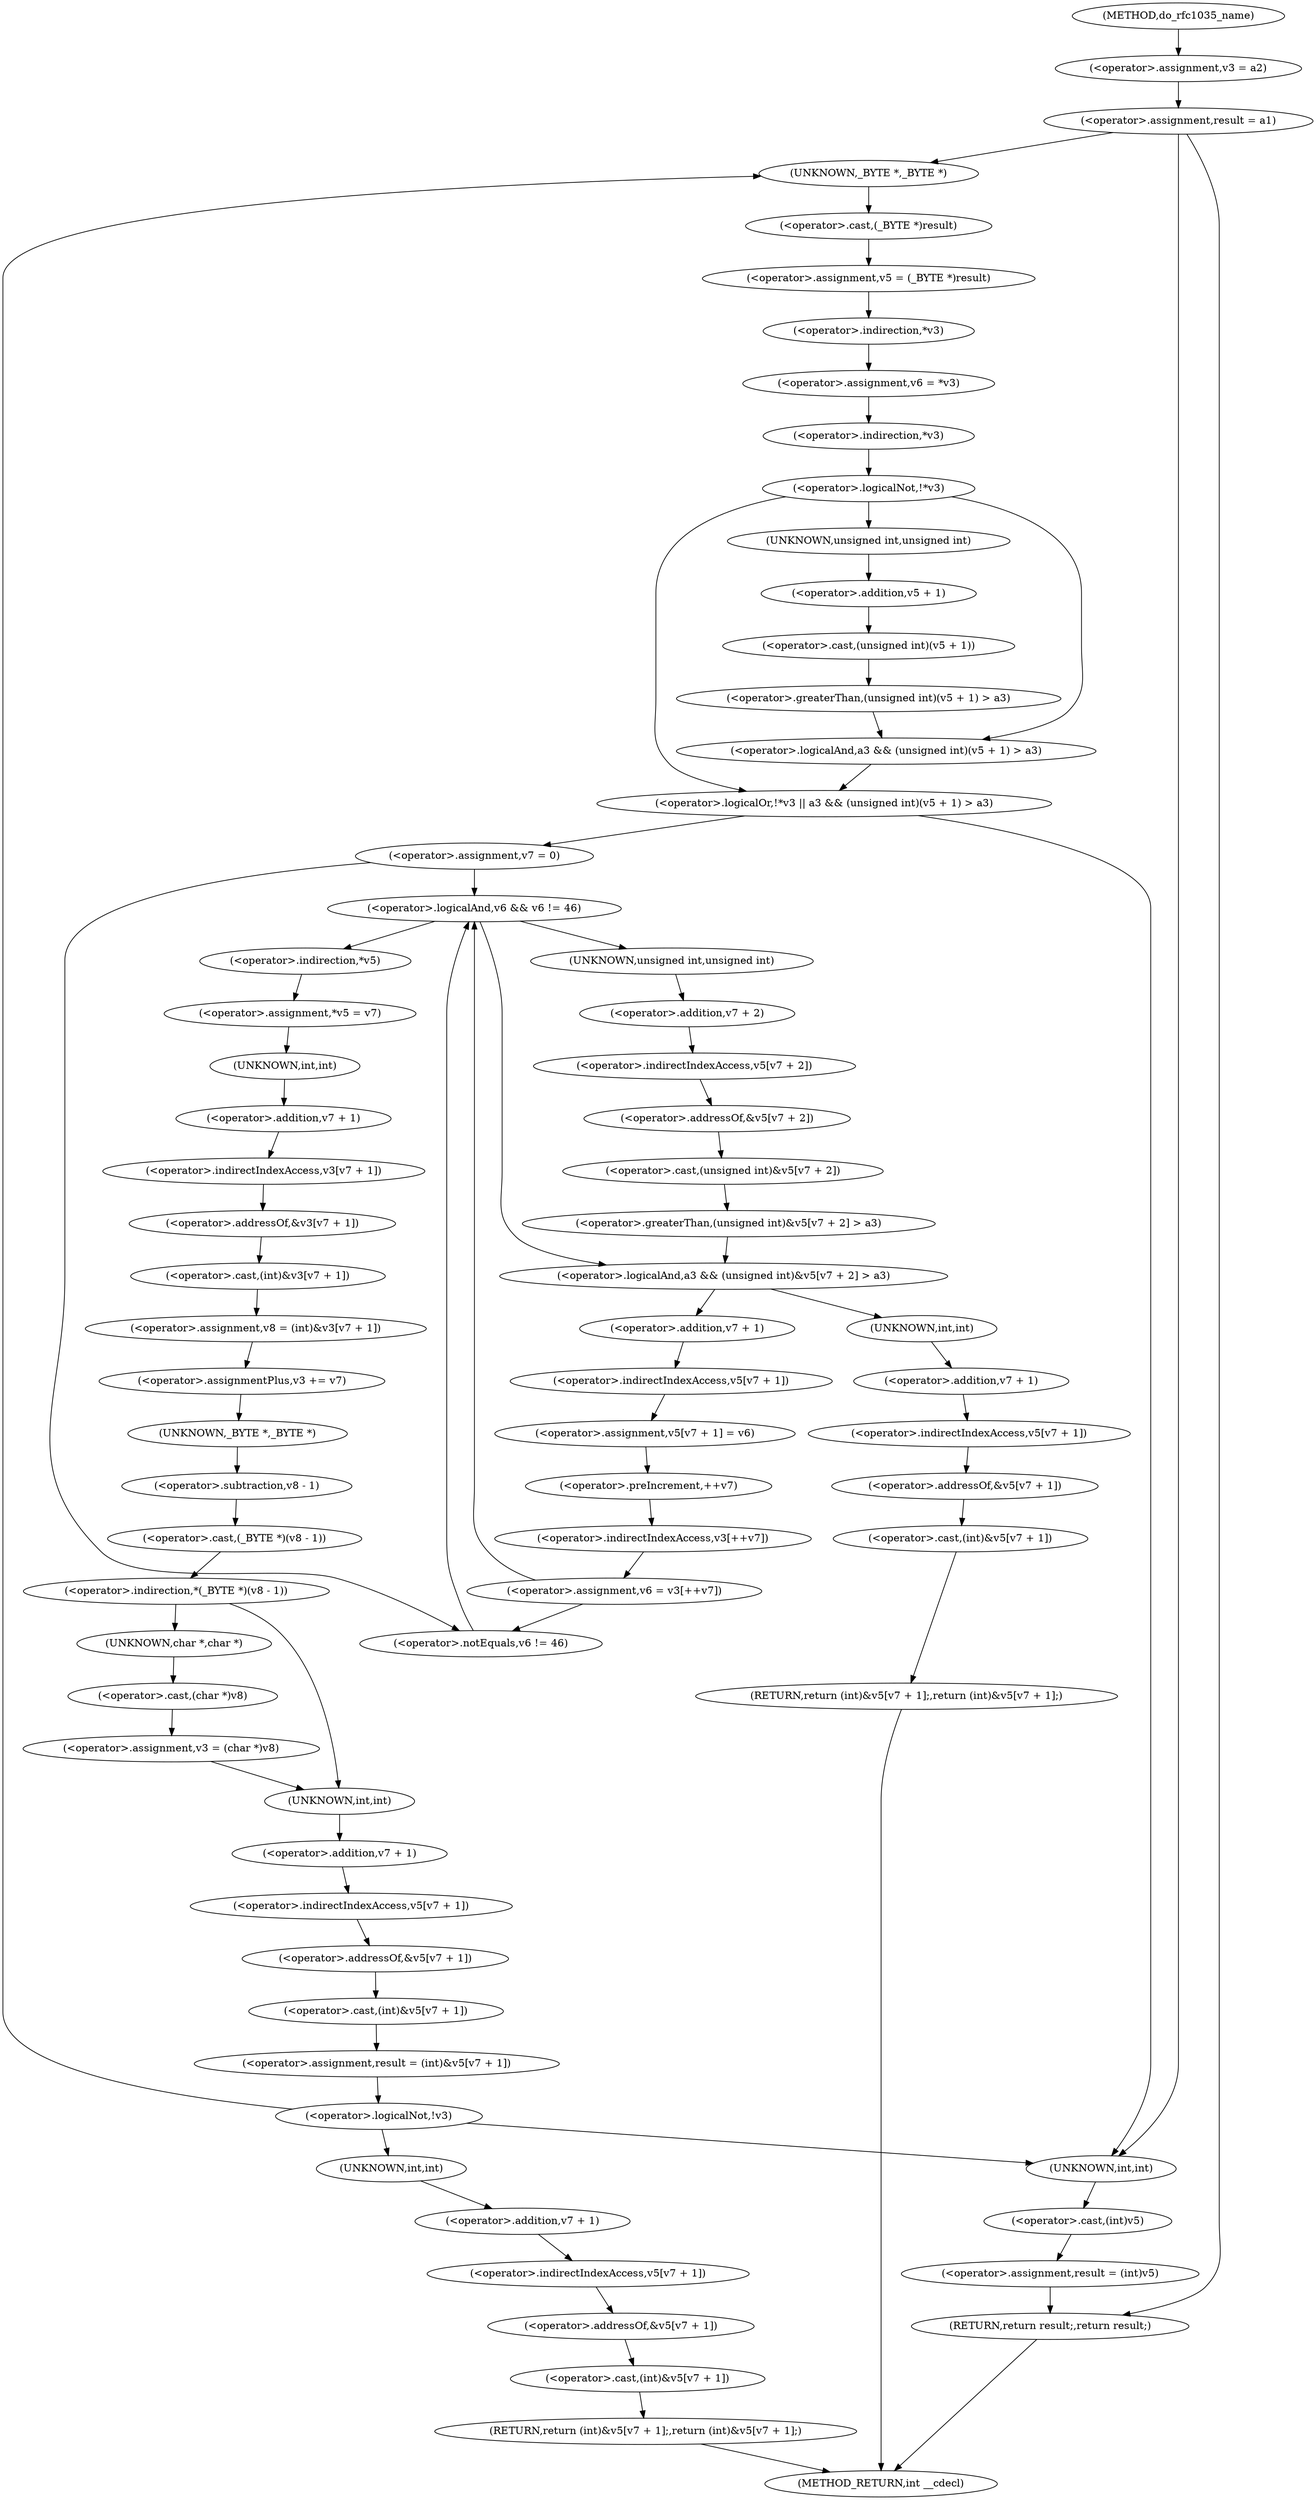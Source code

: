 digraph do_rfc1035_name {  
"1000118" [label = "(<operator>.assignment,v3 = a2)" ]
"1000121" [label = "(<operator>.assignment,result = a1)" ]
"1000130" [label = "(<operator>.assignment,v5 = (_BYTE *)result)" ]
"1000132" [label = "(<operator>.cast,(_BYTE *)result)" ]
"1000133" [label = "(UNKNOWN,_BYTE *,_BYTE *)" ]
"1000135" [label = "(<operator>.assignment,v6 = *v3)" ]
"1000137" [label = "(<operator>.indirection,*v3)" ]
"1000140" [label = "(<operator>.logicalOr,!*v3 || a3 && (unsigned int)(v5 + 1) > a3)" ]
"1000141" [label = "(<operator>.logicalNot,!*v3)" ]
"1000142" [label = "(<operator>.indirection,*v3)" ]
"1000144" [label = "(<operator>.logicalAnd,a3 && (unsigned int)(v5 + 1) > a3)" ]
"1000146" [label = "(<operator>.greaterThan,(unsigned int)(v5 + 1) > a3)" ]
"1000147" [label = "(<operator>.cast,(unsigned int)(v5 + 1))" ]
"1000148" [label = "(UNKNOWN,unsigned int,unsigned int)" ]
"1000149" [label = "(<operator>.addition,v5 + 1)" ]
"1000154" [label = "(<operator>.assignment,v7 = 0)" ]
"1000158" [label = "(<operator>.logicalAnd,v6 && v6 != 46)" ]
"1000160" [label = "(<operator>.notEquals,v6 != 46)" ]
"1000165" [label = "(<operator>.logicalAnd,a3 && (unsigned int)&v5[v7 + 2] > a3)" ]
"1000167" [label = "(<operator>.greaterThan,(unsigned int)&v5[v7 + 2] > a3)" ]
"1000168" [label = "(<operator>.cast,(unsigned int)&v5[v7 + 2])" ]
"1000169" [label = "(UNKNOWN,unsigned int,unsigned int)" ]
"1000170" [label = "(<operator>.addressOf,&v5[v7 + 2])" ]
"1000171" [label = "(<operator>.indirectIndexAccess,v5[v7 + 2])" ]
"1000173" [label = "(<operator>.addition,v7 + 2)" ]
"1000177" [label = "(RETURN,return (int)&v5[v7 + 1];,return (int)&v5[v7 + 1];)" ]
"1000178" [label = "(<operator>.cast,(int)&v5[v7 + 1])" ]
"1000179" [label = "(UNKNOWN,int,int)" ]
"1000180" [label = "(<operator>.addressOf,&v5[v7 + 1])" ]
"1000181" [label = "(<operator>.indirectIndexAccess,v5[v7 + 1])" ]
"1000183" [label = "(<operator>.addition,v7 + 1)" ]
"1000186" [label = "(<operator>.assignment,v5[v7 + 1] = v6)" ]
"1000187" [label = "(<operator>.indirectIndexAccess,v5[v7 + 1])" ]
"1000189" [label = "(<operator>.addition,v7 + 1)" ]
"1000193" [label = "(<operator>.assignment,v6 = v3[++v7])" ]
"1000195" [label = "(<operator>.indirectIndexAccess,v3[++v7])" ]
"1000197" [label = "(<operator>.preIncrement,++v7)" ]
"1000199" [label = "(<operator>.assignment,*v5 = v7)" ]
"1000200" [label = "(<operator>.indirection,*v5)" ]
"1000203" [label = "(<operator>.assignment,v8 = (int)&v3[v7 + 1])" ]
"1000205" [label = "(<operator>.cast,(int)&v3[v7 + 1])" ]
"1000206" [label = "(UNKNOWN,int,int)" ]
"1000207" [label = "(<operator>.addressOf,&v3[v7 + 1])" ]
"1000208" [label = "(<operator>.indirectIndexAccess,v3[v7 + 1])" ]
"1000210" [label = "(<operator>.addition,v7 + 1)" ]
"1000213" [label = "(<operator>.assignmentPlus,v3 += v7)" ]
"1000217" [label = "(<operator>.indirection,*(_BYTE *)(v8 - 1))" ]
"1000218" [label = "(<operator>.cast,(_BYTE *)(v8 - 1))" ]
"1000219" [label = "(UNKNOWN,_BYTE *,_BYTE *)" ]
"1000220" [label = "(<operator>.subtraction,v8 - 1)" ]
"1000223" [label = "(<operator>.assignment,v3 = (char *)v8)" ]
"1000225" [label = "(<operator>.cast,(char *)v8)" ]
"1000226" [label = "(UNKNOWN,char *,char *)" ]
"1000228" [label = "(<operator>.assignment,result = (int)&v5[v7 + 1])" ]
"1000230" [label = "(<operator>.cast,(int)&v5[v7 + 1])" ]
"1000231" [label = "(UNKNOWN,int,int)" ]
"1000232" [label = "(<operator>.addressOf,&v5[v7 + 1])" ]
"1000233" [label = "(<operator>.indirectIndexAccess,v5[v7 + 1])" ]
"1000235" [label = "(<operator>.addition,v7 + 1)" ]
"1000239" [label = "(<operator>.logicalNot,!v3)" ]
"1000241" [label = "(RETURN,return (int)&v5[v7 + 1];,return (int)&v5[v7 + 1];)" ]
"1000242" [label = "(<operator>.cast,(int)&v5[v7 + 1])" ]
"1000243" [label = "(UNKNOWN,int,int)" ]
"1000244" [label = "(<operator>.addressOf,&v5[v7 + 1])" ]
"1000245" [label = "(<operator>.indirectIndexAccess,v5[v7 + 1])" ]
"1000247" [label = "(<operator>.addition,v7 + 1)" ]
"1000250" [label = "(<operator>.assignment,result = (int)v5)" ]
"1000252" [label = "(<operator>.cast,(int)v5)" ]
"1000253" [label = "(UNKNOWN,int,int)" ]
"1000255" [label = "(RETURN,return result;,return result;)" ]
"1000107" [label = "(METHOD,do_rfc1035_name)" ]
"1000257" [label = "(METHOD_RETURN,int __cdecl)" ]
  "1000118" -> "1000121" 
  "1000121" -> "1000133" 
  "1000121" -> "1000253" 
  "1000121" -> "1000255" 
  "1000130" -> "1000137" 
  "1000132" -> "1000130" 
  "1000133" -> "1000132" 
  "1000135" -> "1000142" 
  "1000137" -> "1000135" 
  "1000140" -> "1000253" 
  "1000140" -> "1000154" 
  "1000141" -> "1000140" 
  "1000141" -> "1000148" 
  "1000141" -> "1000144" 
  "1000142" -> "1000141" 
  "1000144" -> "1000140" 
  "1000146" -> "1000144" 
  "1000147" -> "1000146" 
  "1000148" -> "1000149" 
  "1000149" -> "1000147" 
  "1000154" -> "1000158" 
  "1000154" -> "1000160" 
  "1000158" -> "1000169" 
  "1000158" -> "1000165" 
  "1000158" -> "1000200" 
  "1000160" -> "1000158" 
  "1000165" -> "1000179" 
  "1000165" -> "1000189" 
  "1000167" -> "1000165" 
  "1000168" -> "1000167" 
  "1000169" -> "1000173" 
  "1000170" -> "1000168" 
  "1000171" -> "1000170" 
  "1000173" -> "1000171" 
  "1000177" -> "1000257" 
  "1000178" -> "1000177" 
  "1000179" -> "1000183" 
  "1000180" -> "1000178" 
  "1000181" -> "1000180" 
  "1000183" -> "1000181" 
  "1000186" -> "1000197" 
  "1000187" -> "1000186" 
  "1000189" -> "1000187" 
  "1000193" -> "1000158" 
  "1000193" -> "1000160" 
  "1000195" -> "1000193" 
  "1000197" -> "1000195" 
  "1000199" -> "1000206" 
  "1000200" -> "1000199" 
  "1000203" -> "1000213" 
  "1000205" -> "1000203" 
  "1000206" -> "1000210" 
  "1000207" -> "1000205" 
  "1000208" -> "1000207" 
  "1000210" -> "1000208" 
  "1000213" -> "1000219" 
  "1000217" -> "1000226" 
  "1000217" -> "1000231" 
  "1000218" -> "1000217" 
  "1000219" -> "1000220" 
  "1000220" -> "1000218" 
  "1000223" -> "1000231" 
  "1000225" -> "1000223" 
  "1000226" -> "1000225" 
  "1000228" -> "1000239" 
  "1000230" -> "1000228" 
  "1000231" -> "1000235" 
  "1000232" -> "1000230" 
  "1000233" -> "1000232" 
  "1000235" -> "1000233" 
  "1000239" -> "1000243" 
  "1000239" -> "1000133" 
  "1000239" -> "1000253" 
  "1000241" -> "1000257" 
  "1000242" -> "1000241" 
  "1000243" -> "1000247" 
  "1000244" -> "1000242" 
  "1000245" -> "1000244" 
  "1000247" -> "1000245" 
  "1000250" -> "1000255" 
  "1000252" -> "1000250" 
  "1000253" -> "1000252" 
  "1000255" -> "1000257" 
  "1000107" -> "1000118" 
}
